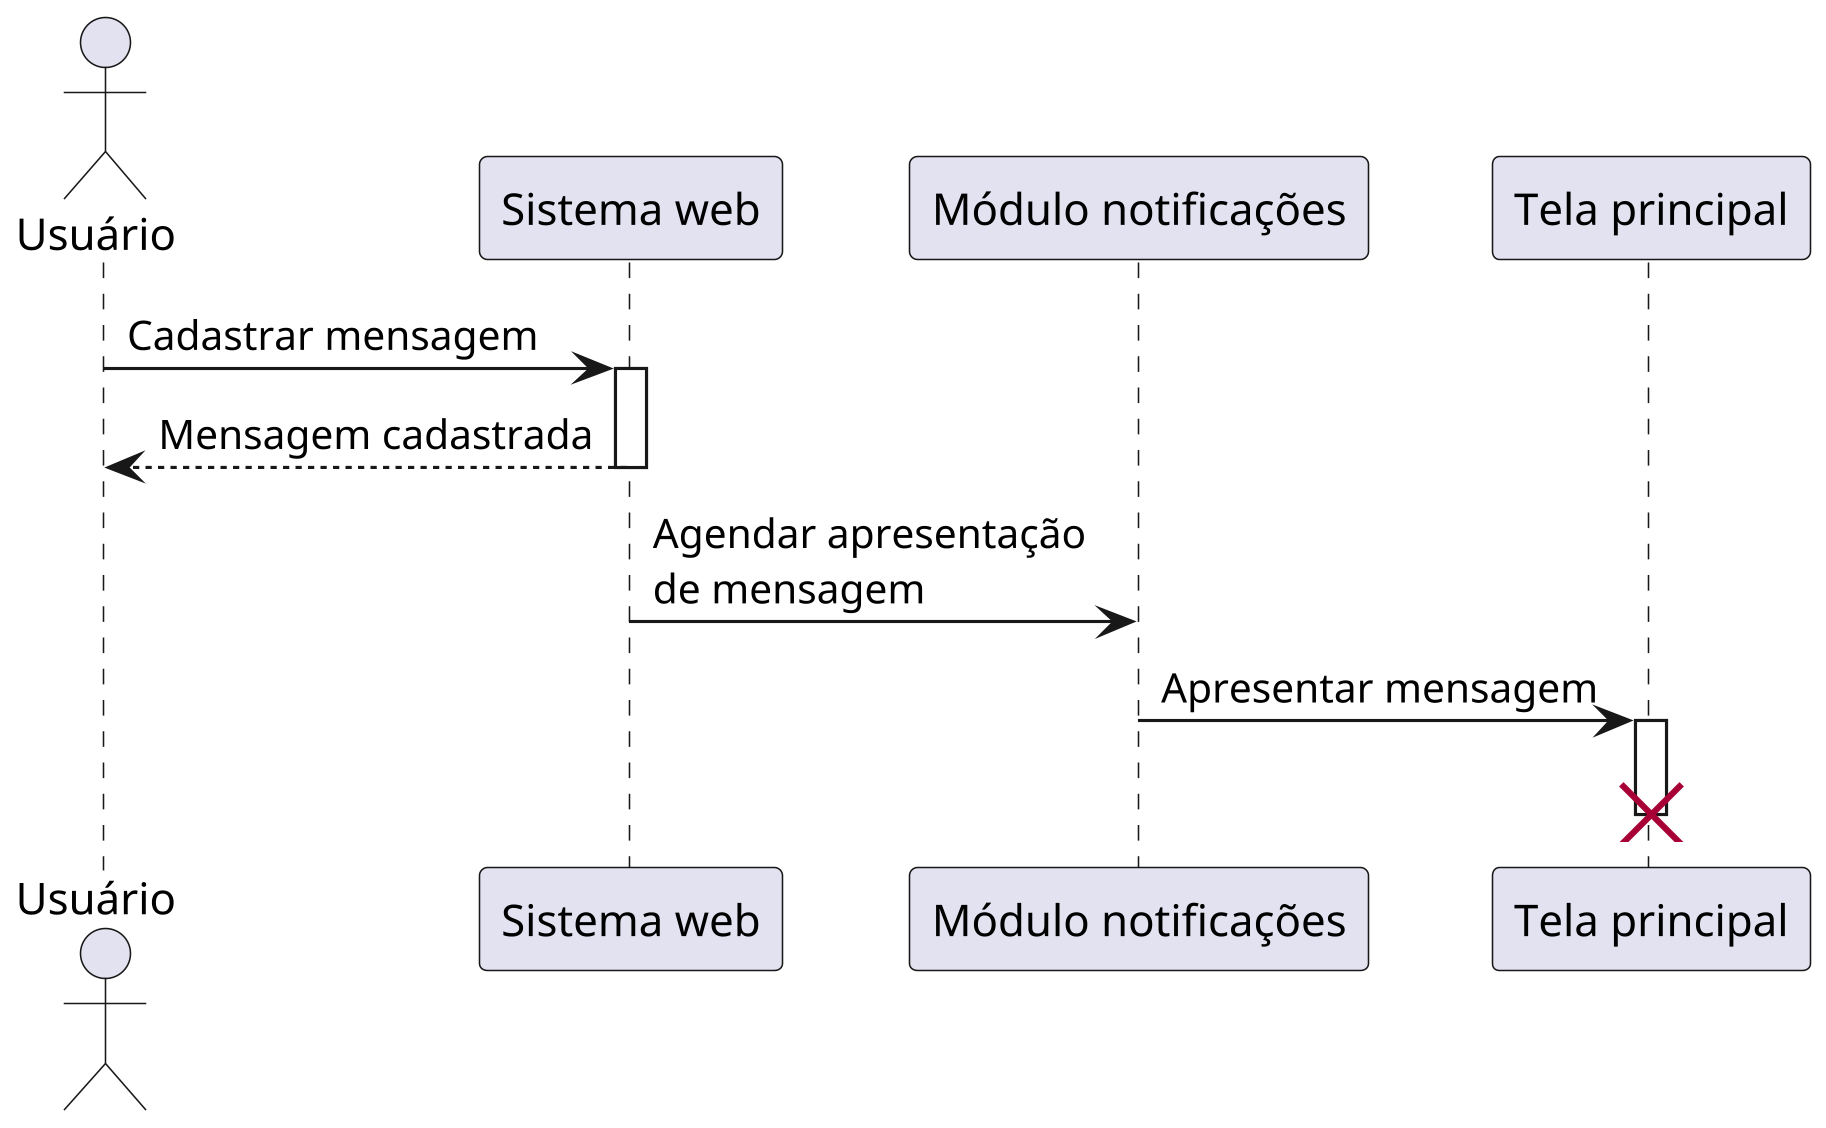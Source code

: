 @startuml
skinparam dpi 300
skinparam shadowing false

actor Usuário
participant "Sistema web"
participant "Módulo notificações"
participant "Tela principal"

Usuário -> "Sistema web" : Cadastrar mensagem
activate "Sistema web"
"Sistema web" --> Usuário : Mensagem cadastrada
deactivate "Sistema web"

"Sistema web" -> "Módulo notificações" : Agendar apresentação\nde mensagem
"Módulo notificações" -> "Tela principal" : Apresentar mensagem
activate "Tela principal"

destroy "Tela principal"

@enduml
